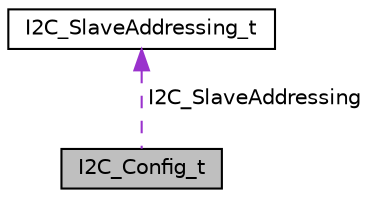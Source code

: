 digraph "I2C_Config_t"
{
 // LATEX_PDF_SIZE
  edge [fontname="Helvetica",fontsize="10",labelfontname="Helvetica",labelfontsize="10"];
  node [fontname="Helvetica",fontsize="10",shape=record];
  Node1 [label="I2C_Config_t",height=0.2,width=0.4,color="black", fillcolor="grey75", style="filled", fontcolor="black",tooltip="Config Struct."];
  Node2 -> Node1 [dir="back",color="darkorchid3",fontsize="10",style="dashed",label=" I2C_SlaveAddressing" ,fontname="Helvetica"];
  Node2 [label="I2C_SlaveAddressing_t",height=0.2,width=0.4,color="black", fillcolor="white", style="filled",URL="$struct_i2_c___slave_addressing__t.html",tooltip=" "];
}
